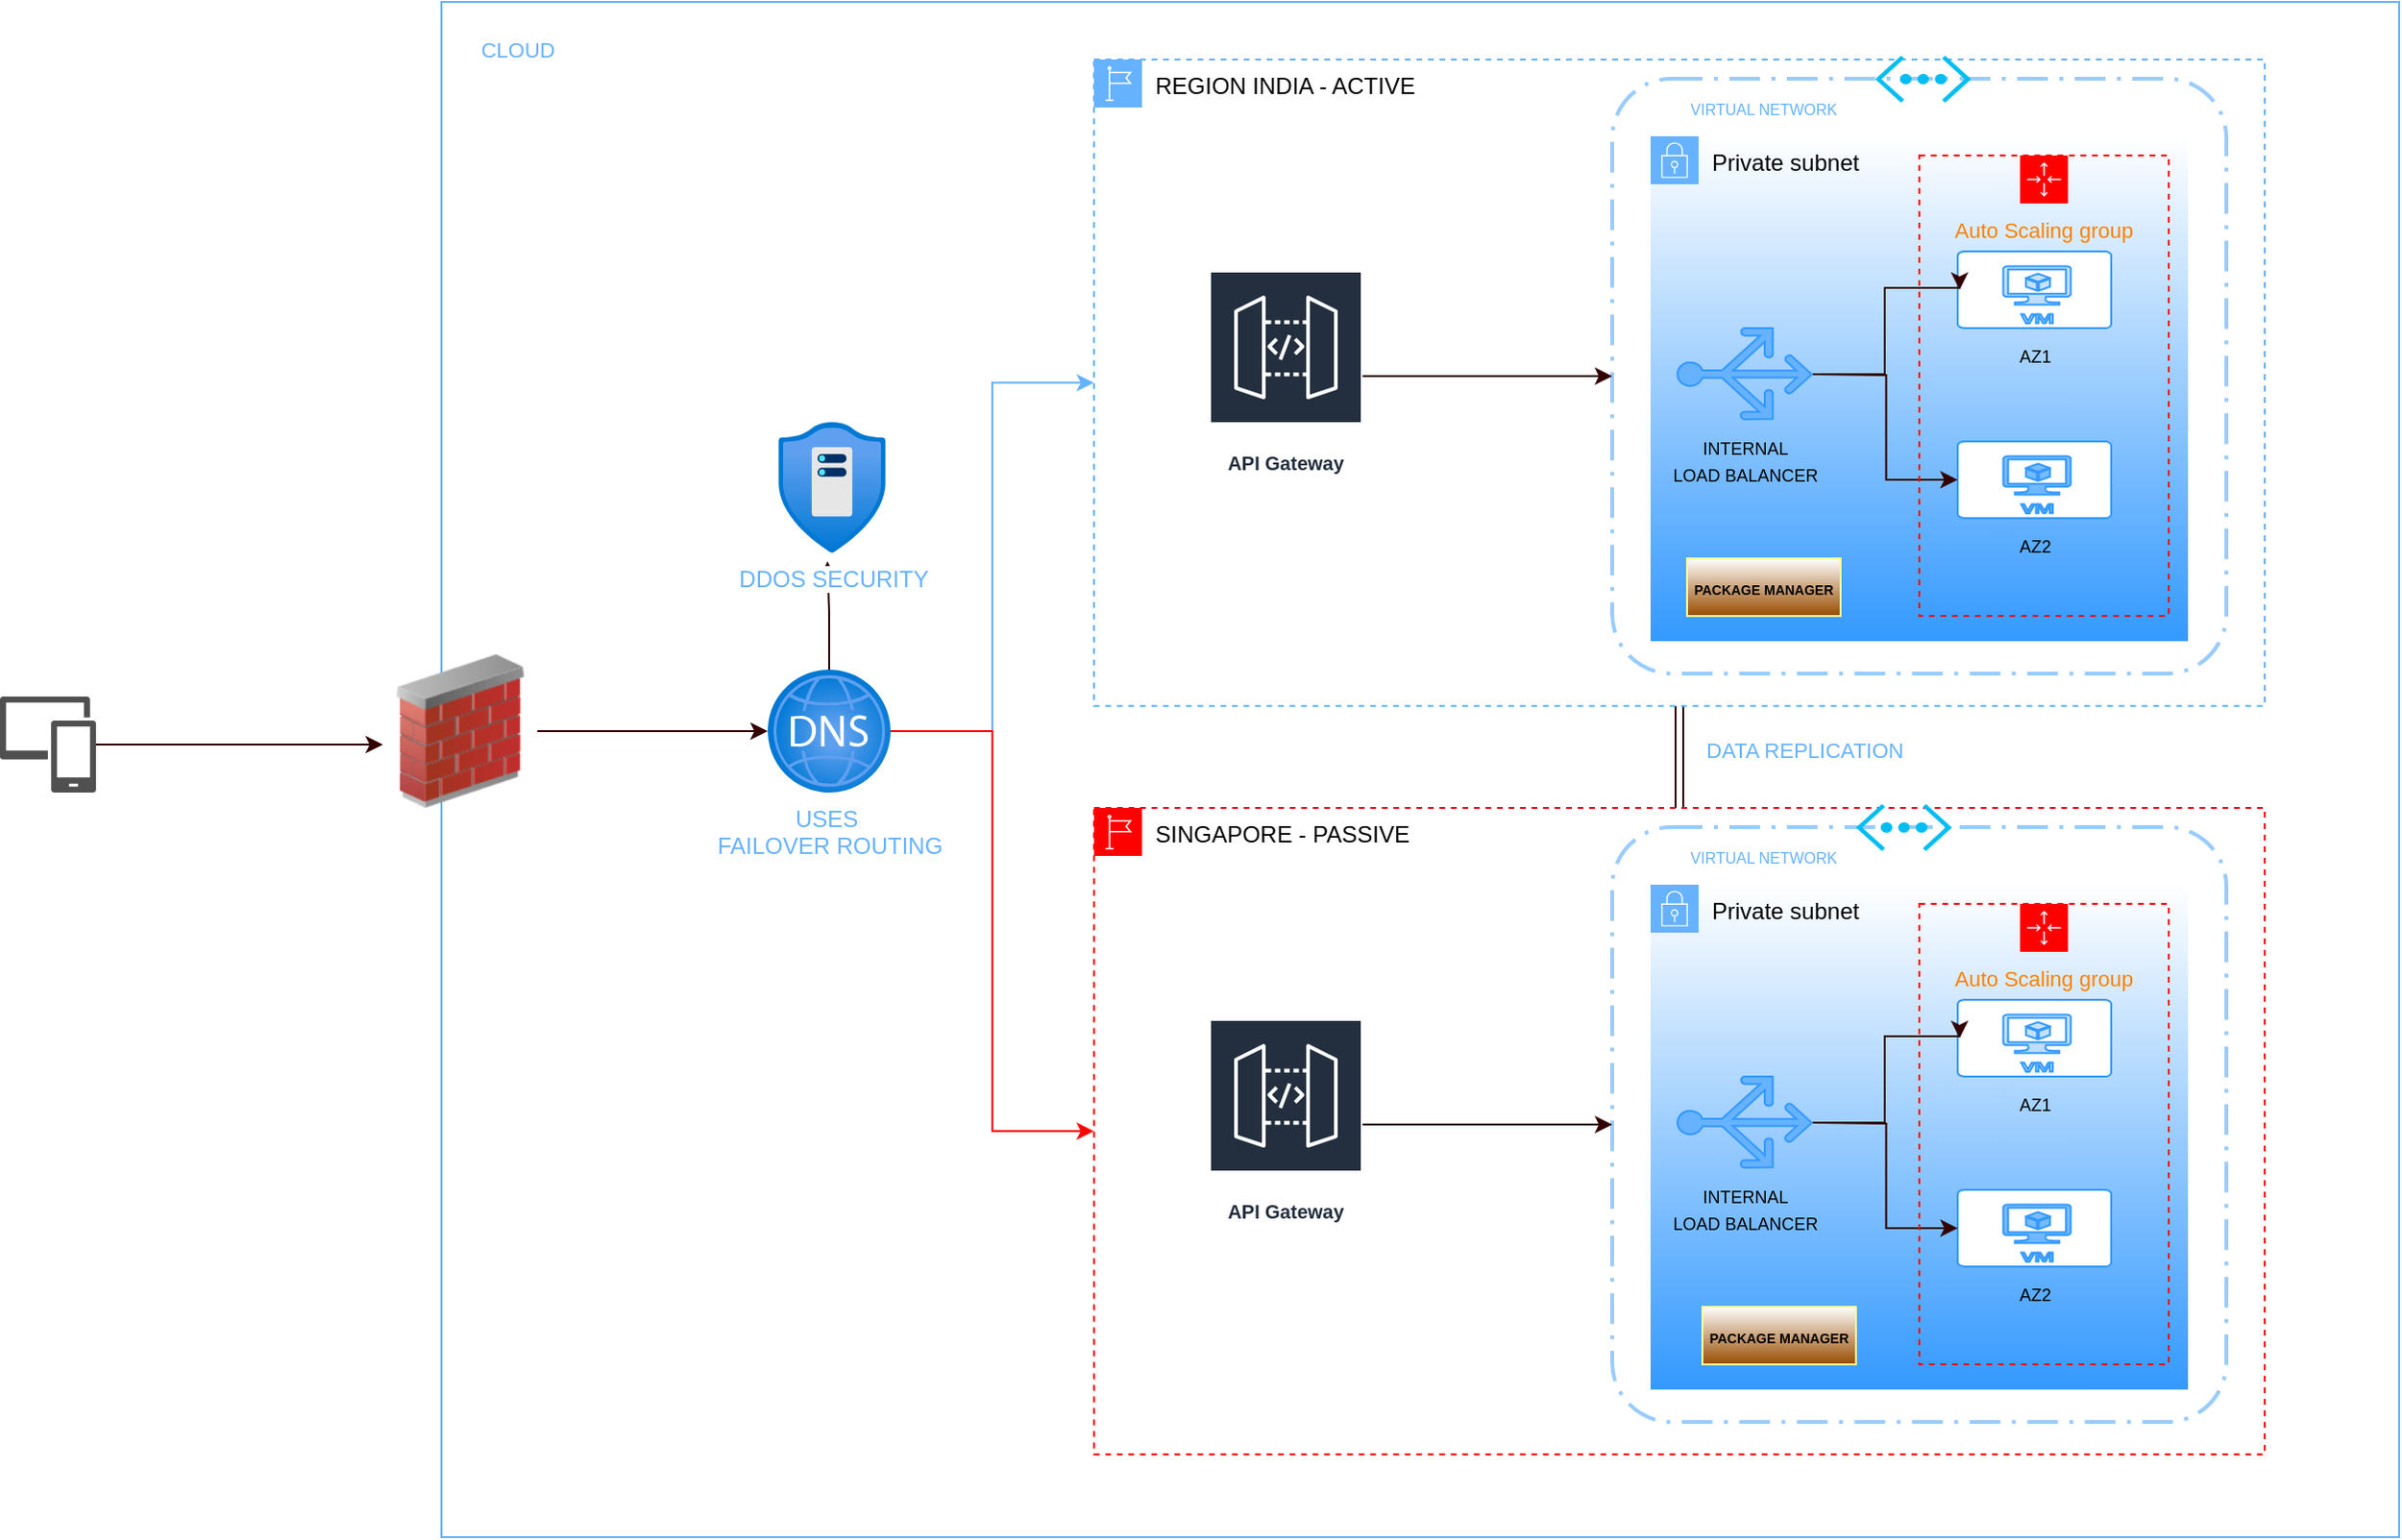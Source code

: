 <mxfile version="20.5.3" type="embed"><diagram id="GjYR2KaCANOD1rIOb71q" name="Page-1"><mxGraphModel dx="1850" dy="1844" grid="1" gridSize="10" guides="1" tooltips="1" connect="1" arrows="1" fold="1" page="1" pageScale="1" pageWidth="850" pageHeight="1100" math="0" shadow="0"><root><mxCell id="0"/><mxCell id="1" parent="0"/><mxCell id="96" value="" style="rounded=0;whiteSpace=wrap;html=1;fontSize=11;strokeColor=#66B2FF;" vertex="1" parent="1"><mxGeometry x="-190" y="-10" width="1020" height="800" as="geometry"/></mxCell><mxCell id="84" value="" style="edgeStyle=orthogonalEdgeStyle;rounded=0;orthogonalLoop=1;jettySize=auto;html=1;strokeColor=#330000;fontSize=8;fontColor=#66B2FF;entryX=0.5;entryY=0;entryDx=0;entryDy=0;shape=link;" edge="1" parent="1" source="17" target="68"><mxGeometry relative="1" as="geometry"/></mxCell><mxCell id="85" value="&lt;font style=&quot;font-size: 11px;&quot;&gt;DATA REPLICATION&lt;/font&gt;" style="edgeLabel;html=1;align=center;verticalAlign=middle;resizable=0;points=[];fontSize=8;fontColor=#66B2FF;" vertex="1" connectable="0" parent="84"><mxGeometry x="0.002" y="1" relative="1" as="geometry"><mxPoint x="64" y="-4" as="offset"/></mxGeometry></mxCell><mxCell id="17" value="REGION INDIA - ACTIVE" style="points=[[0,0],[0.25,0],[0.5,0],[0.75,0],[1,0],[1,0.25],[1,0.5],[1,0.75],[1,1],[0.75,1],[0.5,1],[0.25,1],[0,1],[0,0.75],[0,0.5],[0,0.25]];outlineConnect=0;html=1;whiteSpace=wrap;fontSize=12;fontStyle=0;container=1;pointerEvents=0;collapsible=0;recursiveResize=0;shape=mxgraph.aws4.group;grIcon=mxgraph.aws4.group_region;verticalAlign=top;align=left;spacingLeft=30;dashed=1;strokeColor=#66B2FF;" vertex="1" parent="1"><mxGeometry x="150" y="20" width="610" height="336.88" as="geometry"/></mxCell><mxCell id="11" value="Private subnet" style="points=[[0,0],[0.25,0],[0.5,0],[0.75,0],[1,0],[1,0.25],[1,0.5],[1,0.75],[1,1],[0.75,1],[0.5,1],[0.25,1],[0,1],[0,0.75],[0,0.5],[0,0.25]];outlineConnect=0;html=1;whiteSpace=wrap;fontSize=12;fontStyle=0;container=1;pointerEvents=0;collapsible=0;recursiveResize=0;shape=mxgraph.aws4.group;grIcon=mxgraph.aws4.group_security_group;grStroke=0;verticalAlign=top;align=left;spacingLeft=30;dashed=0;strokeColor=#66B2FF;perimeterSpacing=1;fillColor=#FFFFFF;gradientColor=#3399FF;" vertex="1" parent="17"><mxGeometry x="290" y="40" width="280" height="263.12" as="geometry"/></mxCell><mxCell id="10" value="&lt;font style=&quot;font-size: 9px;&quot;&gt;INTERNAL&lt;br&gt;LOAD BALANCER&lt;/font&gt;" style="verticalLabelPosition=bottom;html=1;verticalAlign=top;align=center;shape=mxgraph.azure.load_balancer_generic;pointerEvents=1;direction=north;fillColor=#66B2FF;strokeColor=#3399FF;" vertex="1" parent="17"><mxGeometry x="304" y="140" width="70" height="47.5" as="geometry"/></mxCell><mxCell id="5" value="&lt;font style=&quot;font-size: 9px;&quot;&gt;AZ2&lt;/font&gt;" style="verticalLabelPosition=bottom;html=1;verticalAlign=top;align=center;shape=mxgraph.azure.virtual_machine;fillColor=#FFFFFF;strokeColor=#3399FF;" vertex="1" parent="17"><mxGeometry x="450" y="199" width="80" height="40" as="geometry"/></mxCell><mxCell id="4" value="&lt;font style=&quot;font-size: 9px;&quot;&gt;AZ1&lt;/font&gt;" style="verticalLabelPosition=bottom;html=1;verticalAlign=top;align=center;shape=mxgraph.azure.virtual_machine;fillColor=#FFFFFF;strokeColor=#3399FF;" vertex="1" parent="17"><mxGeometry x="450" y="100" width="80" height="40" as="geometry"/></mxCell><mxCell id="58" value="" style="rounded=1;arcSize=10;dashed=1;fillColor=none;gradientColor=none;dashPattern=8 3 1 3;strokeWidth=2;strokeColor=#99CCFF;fontSize=11;fontColor=#FF8000;" vertex="1" parent="17"><mxGeometry x="270" y="10" width="320" height="310" as="geometry"/></mxCell><mxCell id="59" value="" style="verticalLabelPosition=bottom;html=1;verticalAlign=top;align=center;strokeColor=none;fillColor=#00BEF2;shape=mxgraph.azure.virtual_network;pointerEvents=1;fontSize=11;fontColor=#FF8000;" vertex="1" parent="17"><mxGeometry x="407" y="-2" width="50" height="24.5" as="geometry"/></mxCell><mxCell id="60" value="&lt;font color=&quot;#66b2ff&quot; style=&quot;font-size: 8px;&quot;&gt;VIRTUAL NETWORK&lt;/font&gt;" style="text;html=1;strokeColor=none;fillColor=none;align=center;verticalAlign=middle;whiteSpace=wrap;rounded=0;fontSize=11;fontColor=#FF8000;" vertex="1" parent="17"><mxGeometry x="304" y="10" width="90" height="30" as="geometry"/></mxCell><mxCell id="66" value="" style="edgeStyle=orthogonalEdgeStyle;rounded=0;orthogonalLoop=1;jettySize=auto;html=1;strokeColor=#330000;fontSize=8;fontColor=#66B2FF;entryX=0;entryY=0.5;entryDx=0;entryDy=0;" edge="1" parent="17" source="62" target="58"><mxGeometry relative="1" as="geometry"><mxPoint x="250" y="172" as="targetPoint"/></mxGeometry></mxCell><mxCell id="62" value="API Gateway" style="sketch=0;outlineConnect=0;fontColor=#232F3E;gradientColor=none;strokeColor=#ffffff;fillColor=#232F3E;dashed=0;verticalLabelPosition=middle;verticalAlign=bottom;align=center;html=1;whiteSpace=wrap;fontSize=10;fontStyle=1;spacing=3;shape=mxgraph.aws4.productIcon;prIcon=mxgraph.aws4.api_gateway;" vertex="1" parent="17"><mxGeometry x="60" y="110" width="80" height="110" as="geometry"/></mxCell><mxCell id="101" value="&lt;font color=&quot;#000000&quot; style=&quot;font-size: 7px;&quot;&gt;&lt;b style=&quot;&quot;&gt;PACKAGE MANAGER&lt;/b&gt;&lt;/font&gt;" style="rounded=0;whiteSpace=wrap;html=1;strokeColor=#FFFF99;fontSize=11;fontColor=#66B2FF;fillColor=#FFFFFF;gradientColor=#994C00;" vertex="1" parent="17"><mxGeometry x="309" y="260" width="80" height="30" as="geometry"/></mxCell><mxCell id="9" style="edgeStyle=orthogonalEdgeStyle;rounded=0;orthogonalLoop=1;jettySize=auto;html=1;entryX=0;entryY=0.5;entryDx=0;entryDy=0;entryPerimeter=0;strokeColor=#330000;" edge="1" parent="1" target="5"><mxGeometry relative="1" as="geometry"><mxPoint x="524.5" y="184" as="sourcePoint"/><mxPoint x="617" y="239" as="targetPoint"/></mxGeometry></mxCell><mxCell id="89" style="edgeStyle=orthogonalEdgeStyle;rounded=0;orthogonalLoop=1;jettySize=auto;html=1;strokeColor=#330000;fontSize=11;fontColor=#66B2FF;" edge="1" parent="1" source="50" target="88"><mxGeometry relative="1" as="geometry"/></mxCell><mxCell id="50" value="" style="image;html=1;image=img/lib/clip_art/networking/Firewall_02_128x128.png;strokeColor=#3399FF;fontSize=12;fillColor=#FFFFFF;gradientColor=#66B2FF;" vertex="1" parent="1"><mxGeometry x="-220" y="330" width="80" height="80" as="geometry"/></mxCell><mxCell id="56" value="" style="edgeStyle=orthogonalEdgeStyle;rounded=0;orthogonalLoop=1;jettySize=auto;html=1;entryX=0;entryY=0.5;entryDx=0;entryDy=0;entryPerimeter=0;strokeColor=#330000;" edge="1" parent="1"><mxGeometry relative="1" as="geometry"><mxPoint x="528.5" y="184" as="sourcePoint"/><mxPoint x="601" y="140" as="targetPoint"/><Array as="points"><mxPoint x="562" y="184"/><mxPoint x="562" y="139"/></Array></mxGeometry></mxCell><mxCell id="57" value="&lt;font color=&quot;#ff8000&quot; style=&quot;font-size: 11px;&quot;&gt;Auto Scaling group&lt;/font&gt;" style="points=[[0,0],[0.25,0],[0.5,0],[0.75,0],[1,0],[1,0.25],[1,0.5],[1,0.75],[1,1],[0.75,1],[0.5,1],[0.25,1],[0,1],[0,0.75],[0,0.5],[0,0.25]];outlineConnect=0;gradientColor=none;html=1;whiteSpace=wrap;fontSize=12;fontStyle=0;container=1;pointerEvents=0;collapsible=0;recursiveResize=0;shape=mxgraph.aws4.groupCenter;grIcon=mxgraph.aws4.group_auto_scaling_group;grStroke=1;strokeColor=#FF0000;fillColor=none;verticalAlign=top;align=center;fontColor=#D86613;dashed=1;spacingTop=25;" vertex="1" parent="1"><mxGeometry x="580" y="70" width="130" height="240" as="geometry"/></mxCell><mxCell id="68" value="SINGAPORE - PASSIVE" style="points=[[0,0],[0.25,0],[0.5,0],[0.75,0],[1,0],[1,0.25],[1,0.5],[1,0.75],[1,1],[0.75,1],[0.5,1],[0.25,1],[0,1],[0,0.75],[0,0.5],[0,0.25]];outlineConnect=0;html=1;whiteSpace=wrap;fontSize=12;fontStyle=0;container=1;pointerEvents=0;collapsible=0;recursiveResize=0;shape=mxgraph.aws4.group;grIcon=mxgraph.aws4.group_region;verticalAlign=top;align=left;spacingLeft=30;dashed=1;strokeColor=#FF0000;" vertex="1" parent="1"><mxGeometry x="150" y="410" width="610" height="336.88" as="geometry"/></mxCell><mxCell id="69" value="Private subnet" style="points=[[0,0],[0.25,0],[0.5,0],[0.75,0],[1,0],[1,0.25],[1,0.5],[1,0.75],[1,1],[0.75,1],[0.5,1],[0.25,1],[0,1],[0,0.75],[0,0.5],[0,0.25]];outlineConnect=0;html=1;whiteSpace=wrap;fontSize=12;fontStyle=0;container=1;pointerEvents=0;collapsible=0;recursiveResize=0;shape=mxgraph.aws4.group;grIcon=mxgraph.aws4.group_security_group;grStroke=0;verticalAlign=top;align=left;spacingLeft=30;dashed=0;strokeColor=#66B2FF;perimeterSpacing=1;fillColor=#FFFFFF;gradientColor=#3399FF;" vertex="1" parent="68"><mxGeometry x="290" y="40" width="280" height="263.12" as="geometry"/></mxCell><mxCell id="70" value="&lt;font style=&quot;font-size: 9px;&quot;&gt;INTERNAL&lt;br&gt;LOAD BALANCER&lt;/font&gt;" style="verticalLabelPosition=bottom;html=1;verticalAlign=top;align=center;shape=mxgraph.azure.load_balancer_generic;pointerEvents=1;direction=north;fillColor=#66B2FF;strokeColor=#3399FF;" vertex="1" parent="68"><mxGeometry x="304" y="140" width="70" height="47.5" as="geometry"/></mxCell><mxCell id="71" value="&lt;font style=&quot;font-size: 9px;&quot;&gt;AZ2&lt;/font&gt;" style="verticalLabelPosition=bottom;html=1;verticalAlign=top;align=center;shape=mxgraph.azure.virtual_machine;fillColor=#FFFFFF;strokeColor=#3399FF;" vertex="1" parent="68"><mxGeometry x="450" y="199" width="80" height="40" as="geometry"/></mxCell><mxCell id="72" value="&lt;font style=&quot;font-size: 9px;&quot;&gt;AZ1&lt;/font&gt;" style="verticalLabelPosition=bottom;html=1;verticalAlign=top;align=center;shape=mxgraph.azure.virtual_machine;fillColor=#FFFFFF;strokeColor=#3399FF;" vertex="1" parent="68"><mxGeometry x="450" y="100" width="80" height="40" as="geometry"/></mxCell><mxCell id="73" value="" style="rounded=1;arcSize=10;dashed=1;fillColor=none;gradientColor=none;dashPattern=8 3 1 3;strokeWidth=2;strokeColor=#99CCFF;fontSize=11;fontColor=#FF8000;" vertex="1" parent="68"><mxGeometry x="270" y="10" width="320" height="310" as="geometry"/></mxCell><mxCell id="74" value="" style="verticalLabelPosition=bottom;html=1;verticalAlign=top;align=center;strokeColor=none;fillColor=#00BEF2;shape=mxgraph.azure.virtual_network;pointerEvents=1;fontSize=11;fontColor=#FF8000;" vertex="1" parent="68"><mxGeometry x="397" y="-2" width="50" height="24.5" as="geometry"/></mxCell><mxCell id="75" value="&lt;font color=&quot;#66b2ff&quot; style=&quot;font-size: 8px;&quot;&gt;VIRTUAL NETWORK&lt;/font&gt;" style="text;html=1;strokeColor=none;fillColor=none;align=center;verticalAlign=middle;whiteSpace=wrap;rounded=0;fontSize=11;fontColor=#FF8000;" vertex="1" parent="68"><mxGeometry x="304" y="10" width="90" height="30" as="geometry"/></mxCell><mxCell id="76" value="" style="edgeStyle=orthogonalEdgeStyle;rounded=0;orthogonalLoop=1;jettySize=auto;html=1;strokeColor=#330000;fontSize=8;fontColor=#66B2FF;entryX=0;entryY=0.5;entryDx=0;entryDy=0;" edge="1" parent="68" source="77" target="73"><mxGeometry relative="1" as="geometry"><mxPoint x="250" y="172" as="targetPoint"/></mxGeometry></mxCell><mxCell id="77" value="API Gateway" style="sketch=0;outlineConnect=0;fontColor=#232F3E;gradientColor=none;strokeColor=#ffffff;fillColor=#232F3E;dashed=0;verticalLabelPosition=middle;verticalAlign=bottom;align=center;html=1;whiteSpace=wrap;fontSize=10;fontStyle=1;spacing=3;shape=mxgraph.aws4.productIcon;prIcon=mxgraph.aws4.api_gateway;" vertex="1" parent="68"><mxGeometry x="60" y="110" width="80" height="110" as="geometry"/></mxCell><mxCell id="107" value="&lt;font color=&quot;#000000&quot; style=&quot;font-size: 7px;&quot;&gt;&lt;b style=&quot;&quot;&gt;PACKAGE MANAGER&lt;/b&gt;&lt;/font&gt;" style="rounded=0;whiteSpace=wrap;html=1;strokeColor=#FFFF99;fontSize=11;fontColor=#66B2FF;fillColor=#FFFFFF;gradientColor=#994C00;" vertex="1" parent="68"><mxGeometry x="317" y="260" width="80" height="30" as="geometry"/></mxCell><mxCell id="80" style="edgeStyle=orthogonalEdgeStyle;rounded=0;orthogonalLoop=1;jettySize=auto;html=1;entryX=0;entryY=0.5;entryDx=0;entryDy=0;entryPerimeter=0;strokeColor=#330000;" edge="1" parent="1" target="71"><mxGeometry relative="1" as="geometry"><mxPoint x="524.5" y="574" as="sourcePoint"/><mxPoint x="617" y="629" as="targetPoint"/></mxGeometry></mxCell><mxCell id="81" value="" style="edgeStyle=orthogonalEdgeStyle;rounded=0;orthogonalLoop=1;jettySize=auto;html=1;entryX=0;entryY=0.5;entryDx=0;entryDy=0;entryPerimeter=0;strokeColor=#330000;" edge="1" parent="1"><mxGeometry relative="1" as="geometry"><mxPoint x="528.5" y="574" as="sourcePoint"/><mxPoint x="601" y="530" as="targetPoint"/><Array as="points"><mxPoint x="562" y="574"/><mxPoint x="562" y="529"/></Array></mxGeometry></mxCell><mxCell id="82" value="&lt;font color=&quot;#ff8000&quot; style=&quot;font-size: 11px;&quot;&gt;Auto Scaling group&lt;/font&gt;" style="points=[[0,0],[0.25,0],[0.5,0],[0.75,0],[1,0],[1,0.25],[1,0.5],[1,0.75],[1,1],[0.75,1],[0.5,1],[0.25,1],[0,1],[0,0.75],[0,0.5],[0,0.25]];outlineConnect=0;gradientColor=none;html=1;whiteSpace=wrap;fontSize=12;fontStyle=0;container=1;pointerEvents=0;collapsible=0;recursiveResize=0;shape=mxgraph.aws4.groupCenter;grIcon=mxgraph.aws4.group_auto_scaling_group;grStroke=1;strokeColor=#FF0000;fillColor=none;verticalAlign=top;align=center;fontColor=#D86613;dashed=1;spacingTop=25;" vertex="1" parent="1"><mxGeometry x="580" y="460" width="130" height="240" as="geometry"/></mxCell><mxCell id="91" style="edgeStyle=orthogonalEdgeStyle;rounded=0;orthogonalLoop=1;jettySize=auto;html=1;entryX=0.464;entryY=1.066;entryDx=0;entryDy=0;entryPerimeter=0;strokeColor=#330000;fontSize=11;fontColor=#66B2FF;" edge="1" parent="1" source="88" target="90"><mxGeometry relative="1" as="geometry"/></mxCell><mxCell id="93" style="edgeStyle=orthogonalEdgeStyle;rounded=0;orthogonalLoop=1;jettySize=auto;html=1;strokeColor=#66B2FF;fontSize=11;fontColor=#66B2FF;entryX=0;entryY=0.5;entryDx=0;entryDy=0;" edge="1" parent="1" source="88" target="17"><mxGeometry relative="1" as="geometry"><mxPoint x="140" y="192" as="targetPoint"/></mxGeometry></mxCell><mxCell id="94" style="edgeStyle=orthogonalEdgeStyle;rounded=0;orthogonalLoop=1;jettySize=auto;html=1;entryX=0;entryY=0.5;entryDx=0;entryDy=0;strokeColor=#FF0000;fontSize=11;fontColor=#66B2FF;" edge="1" parent="1" source="88" target="68"><mxGeometry relative="1" as="geometry"/></mxCell><mxCell id="88" value="USES&amp;nbsp;&lt;br&gt;FAILOVER ROUTING" style="aspect=fixed;html=1;points=[];align=center;image;fontSize=12;image=img/lib/azure2/networking/DNS_Zones.svg;strokeColor=#99CCFF;fontColor=#66B2FF;fillColor=#FFFFFF;gradientColor=#66B2FF;" vertex="1" parent="1"><mxGeometry x="-20" y="338" width="64" height="64" as="geometry"/></mxCell><mxCell id="90" value="DDOS SECURITY" style="aspect=fixed;html=1;points=[];align=center;image;fontSize=12;image=img/lib/azure2/networking/DDoS_Protection_Plans.svg;strokeColor=#99CCFF;fontColor=#66B2FF;fillColor=#FFFFFF;gradientColor=#66B2FF;" vertex="1" parent="1"><mxGeometry x="-20" y="209" width="67" height="68" as="geometry"/></mxCell><mxCell id="97" value="CLOUD" style="text;html=1;strokeColor=none;fillColor=none;align=center;verticalAlign=middle;whiteSpace=wrap;rounded=0;fontSize=11;fontColor=#66B2FF;" vertex="1" parent="1"><mxGeometry x="-180" width="60" height="30" as="geometry"/></mxCell><mxCell id="100" style="edgeStyle=orthogonalEdgeStyle;rounded=0;orthogonalLoop=1;jettySize=auto;html=1;entryX=-0.006;entryY=0.588;entryDx=0;entryDy=0;entryPerimeter=0;strokeColor=#330000;fontSize=11;fontColor=#66B2FF;" edge="1" parent="1" source="98" target="50"><mxGeometry relative="1" as="geometry"/></mxCell><mxCell id="98" value="" style="sketch=0;pointerEvents=1;shadow=0;dashed=0;html=1;strokeColor=none;labelPosition=center;verticalLabelPosition=bottom;verticalAlign=top;align=center;fillColor=#505050;shape=mxgraph.mscae.intune.device_group;fontSize=11;fontColor=#66B2FF;" vertex="1" parent="1"><mxGeometry x="-420" y="352" width="50" height="50" as="geometry"/></mxCell></root></mxGraphModel></diagram></mxfile>